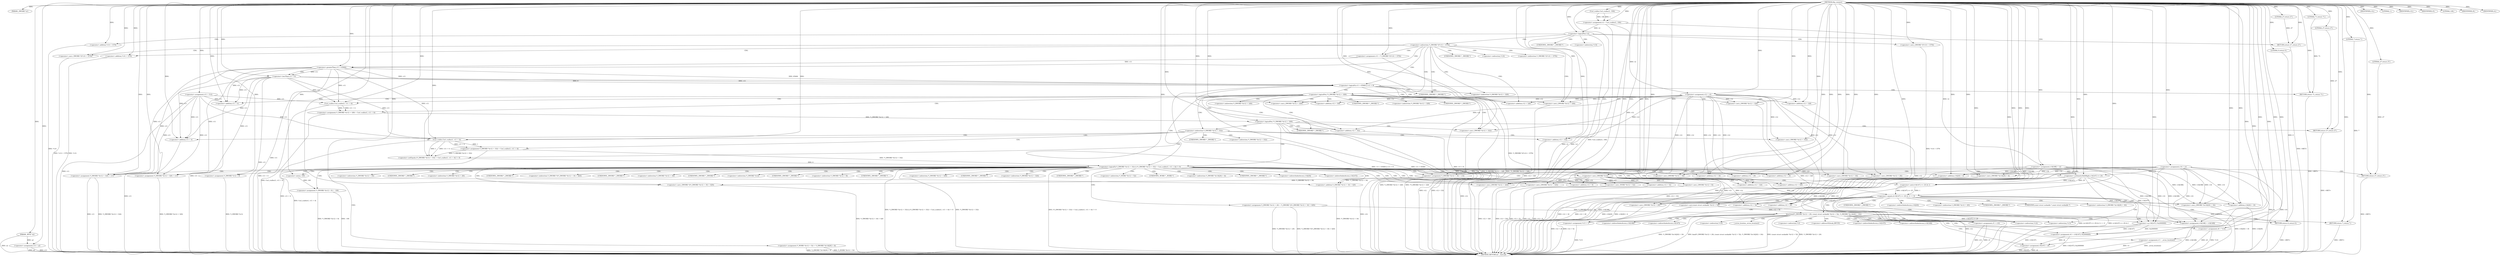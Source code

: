 digraph tftp_connect {  
"1000112" [label = "(METHOD,tftp_connect)" ]
"1000398" [label = "(METHOD_RETURN,int __fastcall)" ]
"1000113" [label = "(PARAM,_DWORD *a1)" ]
"1000114" [label = "(PARAM,_BYTE *a2)" ]
"1000127" [label = "(<operator>.assignment,v14 = a1)" ]
"1000130" [label = "(<operator>.assignment,v13 = a2)" ]
"1000133" [label = "(<operator>.assignment,v11 = 512)" ]
"1000136" [label = "(<operator>.assignment,v2 = Curl_ccalloc(1, 336))" ]
"1000138" [label = "(Curl_ccalloc,Curl_ccalloc(1, 336))" ]
"1000141" [label = "(<operator>.assignment,v14[188] = v2)" ]
"1000146" [label = "(<operator>.assignment,v12 = v2)" ]
"1000150" [label = "(<operator>.logicalNot,!v2)" ]
"1000152" [label = "(RETURN,return 27;,return 27;)" ]
"1000153" [label = "(LITERAL,27,return 27;)" ]
"1000156" [label = "(<operator>.cast,(_DWORD *)(*v14 + 1576))" ]
"1000158" [label = "(<operator>.addition,*v14 + 1576)" ]
"1000163" [label = "(<operator>.assignment,v11 = *(_DWORD *)(*v14 + 1576))" ]
"1000166" [label = "(<operator>.cast,(_DWORD *)(*v14 + 1576))" ]
"1000168" [label = "(<operator>.addition,*v14 + 1576)" ]
"1000173" [label = "(<operator>.logicalOr,v11 > 65464 || v11 < 8)" ]
"1000174" [label = "(<operator>.greaterThan,v11 > 65464)" ]
"1000177" [label = "(<operator>.lessThan,v11 < 8)" ]
"1000180" [label = "(RETURN,return 71;,return 71;)" ]
"1000181" [label = "(LITERAL,71,return 71;)" ]
"1000183" [label = "(<operator>.logicalNot,!*(_DWORD *)(v12 + 328))" ]
"1000185" [label = "(<operator>.cast,(_DWORD *)(v12 + 328))" ]
"1000187" [label = "(<operator>.addition,v12 + 328)" ]
"1000191" [label = "(<operator>.assignment,*(_DWORD *)(v12 + 328) = Curl_ccalloc(1, v11 + 4))" ]
"1000193" [label = "(<operator>.cast,(_DWORD *)(v12 + 328))" ]
"1000195" [label = "(<operator>.addition,v12 + 328)" ]
"1000198" [label = "(Curl_ccalloc,Curl_ccalloc(1, v11 + 4))" ]
"1000200" [label = "(<operator>.addition,v11 + 4)" ]
"1000204" [label = "(<operator>.logicalNot,!*(_DWORD *)(v12 + 328))" ]
"1000206" [label = "(<operator>.cast,(_DWORD *)(v12 + 328))" ]
"1000208" [label = "(<operator>.addition,v12 + 328)" ]
"1000211" [label = "(RETURN,return 27;,return 27;)" ]
"1000212" [label = "(LITERAL,27,return 27;)" ]
"1000214" [label = "(<operator>.logicalOr,*(_DWORD *)(v12 + 332) || (*(_DWORD *)(v12 + 332) = Curl_ccalloc(1, v11 + 4)) != 0)" ]
"1000216" [label = "(<operator>.cast,(_DWORD *)(v12 + 332))" ]
"1000218" [label = "(<operator>.addition,v12 + 332)" ]
"1000221" [label = "(<operator>.notEquals,(*(_DWORD *)(v12 + 332) = Curl_ccalloc(1, v11 + 4)) != 0)" ]
"1000222" [label = "(<operator>.assignment,*(_DWORD *)(v12 + 332) = Curl_ccalloc(1, v11 + 4))" ]
"1000224" [label = "(<operator>.cast,(_DWORD *)(v12 + 332))" ]
"1000226" [label = "(<operator>.addition,v12 + 332)" ]
"1000229" [label = "(Curl_ccalloc,Curl_ccalloc(1, v11 + 4))" ]
"1000231" [label = "(<operator>.addition,v11 + 4)" ]
"1000237" [label = "(IDENTIFIER,v14,)" ]
"1000238" [label = "(LITERAL,1,)" ]
"1000239" [label = "(<operator>.assignment,*(_DWORD *)(v12 + 16) = v14)" ]
"1000241" [label = "(<operator>.cast,(_DWORD *)(v12 + 16))" ]
"1000243" [label = "(<operator>.addition,v12 + 16)" ]
"1000247" [label = "(<operator>.assignment,*(_DWORD *)(v12 + 20) = *(_DWORD *)(*(_DWORD *)(v12 + 16) + 420))" ]
"1000249" [label = "(<operator>.cast,(_DWORD *)(v12 + 20))" ]
"1000251" [label = "(<operator>.addition,v12 + 20)" ]
"1000255" [label = "(<operator>.cast,(_DWORD *)(*(_DWORD *)(v12 + 16) + 420))" ]
"1000257" [label = "(<operator>.addition,*(_DWORD *)(v12 + 16) + 420)" ]
"1000259" [label = "(<operator>.cast,(_DWORD *)(v12 + 16))" ]
"1000261" [label = "(<operator>.addition,v12 + 16)" ]
"1000265" [label = "(<operator>.assignment,*(_DWORD *)v12 = 0)" ]
"1000267" [label = "(<operator>.cast,(_DWORD *)v12)" ]
"1000271" [label = "(<operator>.assignment,*(_DWORD *)(v12 + 8) = -100)" ]
"1000273" [label = "(<operator>.cast,(_DWORD *)(v12 + 8))" ]
"1000275" [label = "(<operator>.addition,v12 + 8)" ]
"1000278" [label = "(<operator>.minus,-100)" ]
"1000280" [label = "(<operator>.assignment,*(_DWORD *)(v12 + 320) = v11)" ]
"1000282" [label = "(<operator>.cast,(_DWORD *)(v12 + 320))" ]
"1000284" [label = "(<operator>.addition,v12 + 320)" ]
"1000288" [label = "(<operator>.assignment,*(_DWORD *)(v12 + 324) = v11)" ]
"1000290" [label = "(<operator>.cast,(_DWORD *)(v12 + 324))" ]
"1000292" [label = "(<operator>.addition,v12 + 324)" ]
"1000296" [label = "(<operator>.assignment,*(_WORD *)(v12 + 52) = *(_DWORD *)(v14[20] + 4))" ]
"1000298" [label = "(<operator>.cast,(_WORD *)(v12 + 52))" ]
"1000300" [label = "(<operator>.addition,v12 + 52)" ]
"1000304" [label = "(<operator>.cast,(_DWORD *)(v14[20] + 4))" ]
"1000306" [label = "(<operator>.addition,v14[20] + 4)" ]
"1000311" [label = "(IDENTIFIER,v12,)" ]
"1000313" [label = "(<operator>.equals,((v14[147] >> 25) & 1) == 0)" ]
"1000314" [label = "(<operator>.and,(v14[147] >> 25) & 1)" ]
"1000315" [label = "(<operator>.arithmeticShiftRight,v14[147] >> 25)" ]
"1000324" [label = "(bind,bind(*(_DWORD *)(v12 + 20), (const struct sockaddr *)(v12 + 52), *(_DWORD *)(v14[20] + 16)))" ]
"1000326" [label = "(<operator>.cast,(_DWORD *)(v12 + 20))" ]
"1000328" [label = "(<operator>.addition,v12 + 20)" ]
"1000331" [label = "(<operator>.cast,(const struct sockaddr *)(v12 + 52))" ]
"1000333" [label = "(<operator>.addition,v12 + 52)" ]
"1000337" [label = "(<operator>.cast,(_DWORD *)(v14[20] + 16))" ]
"1000339" [label = "(<operator>.addition,v14[20] + 16)" ]
"1000345" [label = "(<operator>.assignment,v8 = *v14)" ]
"1000349" [label = "(<operator>.assignment,v3 = _errno_location())" ]
"1000356" [label = "(IDENTIFIER,v9,)" ]
"1000357" [label = "(LITERAL,128,)" ]
"1000359" [label = "(IDENTIFIER,v8,)" ]
"1000363" [label = "(IDENTIFIER,v4,)" ]
"1000364" [label = "(RETURN,return 7;,return 7;)" ]
"1000365" [label = "(LITERAL,7,return 7;)" ]
"1000366" [label = "(<operator>.assignment,v5 = v14)" ]
"1000369" [label = "(<operator>.assignment,v6 = v14[147] | 0x2000000)" ]
"1000371" [label = "(<operator>.or,v14[147] | 0x2000000)" ]
"1000376" [label = "(<operator>.assignment,v14[148] = v14[148])" ]
"1000383" [label = "(<operator>.assignment,v5[147] = v6)" ]
"1000390" [label = "(<operator>.assignment,*v13 = 1)" ]
"1000394" [label = "(RETURN,return 0;,return 0;)" ]
"1000395" [label = "(LITERAL,0,return 0;)" ]
"1000396" [label = "(RETURN,return 27;,return 27;)" ]
"1000397" [label = "(LITERAL,27,return 27;)" ]
"1000155" [label = "(<operator>.indirection,*(_DWORD *)(*v14 + 1576))" ]
"1000157" [label = "(UNKNOWN,_DWORD *,_DWORD *)" ]
"1000159" [label = "(<operator>.indirection,*v14)" ]
"1000165" [label = "(<operator>.indirection,*(_DWORD *)(*v14 + 1576))" ]
"1000167" [label = "(UNKNOWN,_DWORD *,_DWORD *)" ]
"1000169" [label = "(<operator>.indirection,*v14)" ]
"1000184" [label = "(<operator>.indirection,*(_DWORD *)(v12 + 328))" ]
"1000186" [label = "(UNKNOWN,_DWORD *,_DWORD *)" ]
"1000192" [label = "(<operator>.indirection,*(_DWORD *)(v12 + 328))" ]
"1000194" [label = "(UNKNOWN,_DWORD *,_DWORD *)" ]
"1000205" [label = "(<operator>.indirection,*(_DWORD *)(v12 + 328))" ]
"1000207" [label = "(UNKNOWN,_DWORD *,_DWORD *)" ]
"1000215" [label = "(<operator>.indirection,*(_DWORD *)(v12 + 332))" ]
"1000217" [label = "(UNKNOWN,_DWORD *,_DWORD *)" ]
"1000223" [label = "(<operator>.indirection,*(_DWORD *)(v12 + 332))" ]
"1000225" [label = "(UNKNOWN,_DWORD *,_DWORD *)" ]
"1000240" [label = "(<operator>.indirection,*(_DWORD *)(v12 + 16))" ]
"1000242" [label = "(UNKNOWN,_DWORD *,_DWORD *)" ]
"1000248" [label = "(<operator>.indirection,*(_DWORD *)(v12 + 20))" ]
"1000250" [label = "(UNKNOWN,_DWORD *,_DWORD *)" ]
"1000254" [label = "(<operator>.indirection,*(_DWORD *)(*(_DWORD *)(v12 + 16) + 420))" ]
"1000256" [label = "(UNKNOWN,_DWORD *,_DWORD *)" ]
"1000258" [label = "(<operator>.indirection,*(_DWORD *)(v12 + 16))" ]
"1000260" [label = "(UNKNOWN,_DWORD *,_DWORD *)" ]
"1000266" [label = "(<operator>.indirection,*(_DWORD *)v12)" ]
"1000268" [label = "(UNKNOWN,_DWORD *,_DWORD *)" ]
"1000272" [label = "(<operator>.indirection,*(_DWORD *)(v12 + 8))" ]
"1000274" [label = "(UNKNOWN,_DWORD *,_DWORD *)" ]
"1000281" [label = "(<operator>.indirection,*(_DWORD *)(v12 + 320))" ]
"1000283" [label = "(UNKNOWN,_DWORD *,_DWORD *)" ]
"1000289" [label = "(<operator>.indirection,*(_DWORD *)(v12 + 324))" ]
"1000291" [label = "(UNKNOWN,_DWORD *,_DWORD *)" ]
"1000297" [label = "(<operator>.indirection,*(_WORD *)(v12 + 52))" ]
"1000299" [label = "(UNKNOWN,_WORD *,_WORD *)" ]
"1000303" [label = "(<operator>.indirection,*(_DWORD *)(v14[20] + 4))" ]
"1000305" [label = "(UNKNOWN,_DWORD *,_DWORD *)" ]
"1000307" [label = "(<operator>.indirectIndexAccess,v14[20])" ]
"1000316" [label = "(<operator>.indirectIndexAccess,v14[147])" ]
"1000325" [label = "(<operator>.indirection,*(_DWORD *)(v12 + 20))" ]
"1000327" [label = "(UNKNOWN,_DWORD *,_DWORD *)" ]
"1000332" [label = "(UNKNOWN,const struct sockaddr *,const struct sockaddr *)" ]
"1000336" [label = "(<operator>.indirection,*(_DWORD *)(v14[20] + 16))" ]
"1000338" [label = "(UNKNOWN,_DWORD *,_DWORD *)" ]
"1000340" [label = "(<operator>.indirectIndexAccess,v14[20])" ]
"1000347" [label = "(<operator>.indirection,*v14)" ]
"1000351" [label = "(_errno_location,_errno_location())" ]
"1000353" [label = "(<operator>.indirection,*v3)" ]
"1000361" [label = "(<operator>.addressOf,&unk_BFC55)" ]
"1000372" [label = "(<operator>.indirectIndexAccess,v14[147])" ]
"1000377" [label = "(<operator>.indirectIndexAccess,v14[148])" ]
"1000380" [label = "(<operator>.indirectIndexAccess,v14[148])" ]
"1000384" [label = "(<operator>.indirectIndexAccess,v5[147])" ]
"1000388" [label = "(<operator>.indirection,*v14)" ]
"1000391" [label = "(<operator>.indirection,*v13)" ]
  "1000152" -> "1000398"  [ label = "DDG: <RET>"] 
  "1000180" -> "1000398"  [ label = "DDG: <RET>"] 
  "1000211" -> "1000398"  [ label = "DDG: <RET>"] 
  "1000396" -> "1000398"  [ label = "DDG: <RET>"] 
  "1000364" -> "1000398"  [ label = "DDG: <RET>"] 
  "1000394" -> "1000398"  [ label = "DDG: <RET>"] 
  "1000288" -> "1000398"  [ label = "DDG: *(_DWORD *)(v12 + 324)"] 
  "1000173" -> "1000398"  [ label = "DDG: v11 > 65464"] 
  "1000216" -> "1000398"  [ label = "DDG: v12 + 332"] 
  "1000204" -> "1000398"  [ label = "DDG: *(_DWORD *)(v12 + 328)"] 
  "1000198" -> "1000398"  [ label = "DDG: v11 + 4"] 
  "1000288" -> "1000398"  [ label = "DDG: v11"] 
  "1000315" -> "1000398"  [ label = "DDG: v14[147]"] 
  "1000127" -> "1000398"  [ label = "DDG: v14"] 
  "1000306" -> "1000398"  [ label = "DDG: v14[20]"] 
  "1000324" -> "1000398"  [ label = "DDG: *(_DWORD *)(v12 + 20)"] 
  "1000141" -> "1000398"  [ label = "DDG: v14[188]"] 
  "1000183" -> "1000398"  [ label = "DDG: *(_DWORD *)(v12 + 328)"] 
  "1000349" -> "1000398"  [ label = "DDG: _errno_location()"] 
  "1000257" -> "1000398"  [ label = "DDG: *(_DWORD *)(v12 + 16)"] 
  "1000239" -> "1000398"  [ label = "DDG: v14"] 
  "1000313" -> "1000398"  [ label = "DDG: ((v14[147] >> 25) & 1) == 0"] 
  "1000177" -> "1000398"  [ label = "DDG: v11"] 
  "1000333" -> "1000398"  [ label = "DDG: v12"] 
  "1000222" -> "1000398"  [ label = "DDG: Curl_ccalloc(1, v11 + 4)"] 
  "1000214" -> "1000398"  [ label = "DDG: (*(_DWORD *)(v12 + 332) = Curl_ccalloc(1, v11 + 4)) != 0"] 
  "1000376" -> "1000398"  [ label = "DDG: v14[148]"] 
  "1000133" -> "1000398"  [ label = "DDG: v11"] 
  "1000271" -> "1000398"  [ label = "DDG: *(_DWORD *)(v12 + 8)"] 
  "1000383" -> "1000398"  [ label = "DDG: v5[147]"] 
  "1000300" -> "1000398"  [ label = "DDG: v12"] 
  "1000390" -> "1000398"  [ label = "DDG: *v13"] 
  "1000214" -> "1000398"  [ label = "DDG: *(_DWORD *)(v12 + 332) || (*(_DWORD *)(v12 + 332) = Curl_ccalloc(1, v11 + 4)) != 0"] 
  "1000265" -> "1000398"  [ label = "DDG: *(_DWORD *)v12"] 
  "1000226" -> "1000398"  [ label = "DDG: v12"] 
  "1000224" -> "1000398"  [ label = "DDG: v12 + 332"] 
  "1000366" -> "1000398"  [ label = "DDG: v14"] 
  "1000183" -> "1000398"  [ label = "DDG: !*(_DWORD *)(v12 + 328)"] 
  "1000383" -> "1000398"  [ label = "DDG: v6"] 
  "1000290" -> "1000398"  [ label = "DDG: v12 + 324"] 
  "1000150" -> "1000398"  [ label = "DDG: !v2"] 
  "1000146" -> "1000398"  [ label = "DDG: v12"] 
  "1000204" -> "1000398"  [ label = "DDG: !*(_DWORD *)(v12 + 328)"] 
  "1000156" -> "1000398"  [ label = "DDG: *v14 + 1576"] 
  "1000214" -> "1000398"  [ label = "DDG: *(_DWORD *)(v12 + 332)"] 
  "1000349" -> "1000398"  [ label = "DDG: v3"] 
  "1000345" -> "1000398"  [ label = "DDG: v8"] 
  "1000366" -> "1000398"  [ label = "DDG: v5"] 
  "1000136" -> "1000398"  [ label = "DDG: Curl_ccalloc(1, 336)"] 
  "1000231" -> "1000398"  [ label = "DDG: v11"] 
  "1000158" -> "1000398"  [ label = "DDG: *v14"] 
  "1000130" -> "1000398"  [ label = "DDG: v13"] 
  "1000313" -> "1000398"  [ label = "DDG: (v14[147] >> 25) & 1"] 
  "1000273" -> "1000398"  [ label = "DDG: v12 + 8"] 
  "1000259" -> "1000398"  [ label = "DDG: v12 + 16"] 
  "1000247" -> "1000398"  [ label = "DDG: *(_DWORD *)(v12 + 20)"] 
  "1000296" -> "1000398"  [ label = "DDG: *(_DWORD *)(v14[20] + 4)"] 
  "1000229" -> "1000398"  [ label = "DDG: v11 + 4"] 
  "1000191" -> "1000398"  [ label = "DDG: Curl_ccalloc(1, v11 + 4)"] 
  "1000371" -> "1000398"  [ label = "DDG: v14[147]"] 
  "1000255" -> "1000398"  [ label = "DDG: *(_DWORD *)(v12 + 16) + 420"] 
  "1000208" -> "1000398"  [ label = "DDG: v12"] 
  "1000314" -> "1000398"  [ label = "DDG: v14[147] >> 25"] 
  "1000206" -> "1000398"  [ label = "DDG: v12 + 328"] 
  "1000280" -> "1000398"  [ label = "DDG: *(_DWORD *)(v12 + 320)"] 
  "1000304" -> "1000398"  [ label = "DDG: v14[20] + 4"] 
  "1000326" -> "1000398"  [ label = "DDG: v12 + 20"] 
  "1000324" -> "1000398"  [ label = "DDG: *(_DWORD *)(v14[20] + 16)"] 
  "1000298" -> "1000398"  [ label = "DDG: v12 + 52"] 
  "1000200" -> "1000398"  [ label = "DDG: v11"] 
  "1000185" -> "1000398"  [ label = "DDG: v12 + 328"] 
  "1000114" -> "1000398"  [ label = "DDG: a2"] 
  "1000173" -> "1000398"  [ label = "DDG: v11 < 8"] 
  "1000168" -> "1000398"  [ label = "DDG: *v14"] 
  "1000337" -> "1000398"  [ label = "DDG: v14[20] + 16"] 
  "1000345" -> "1000398"  [ label = "DDG: *v14"] 
  "1000271" -> "1000398"  [ label = "DDG: -100"] 
  "1000173" -> "1000398"  [ label = "DDG: v11 > 65464 || v11 < 8"] 
  "1000127" -> "1000398"  [ label = "DDG: a1"] 
  "1000282" -> "1000398"  [ label = "DDG: v12 + 320"] 
  "1000339" -> "1000398"  [ label = "DDG: v14[20]"] 
  "1000247" -> "1000398"  [ label = "DDG: *(_DWORD *)(*(_DWORD *)(v12 + 16) + 420)"] 
  "1000174" -> "1000398"  [ label = "DDG: v11"] 
  "1000296" -> "1000398"  [ label = "DDG: *(_WORD *)(v12 + 52)"] 
  "1000369" -> "1000398"  [ label = "DDG: v14[147] | 0x2000000"] 
  "1000324" -> "1000398"  [ label = "DDG: bind(*(_DWORD *)(v12 + 20), (const struct sockaddr *)(v12 + 52), *(_DWORD *)(v14[20] + 16))"] 
  "1000166" -> "1000398"  [ label = "DDG: *v14 + 1576"] 
  "1000163" -> "1000398"  [ label = "DDG: *(_DWORD *)(*v14 + 1576)"] 
  "1000218" -> "1000398"  [ label = "DDG: v12"] 
  "1000150" -> "1000398"  [ label = "DDG: v2"] 
  "1000130" -> "1000398"  [ label = "DDG: a2"] 
  "1000249" -> "1000398"  [ label = "DDG: v12 + 20"] 
  "1000331" -> "1000398"  [ label = "DDG: v12 + 52"] 
  "1000324" -> "1000398"  [ label = "DDG: (const struct sockaddr *)(v12 + 52)"] 
  "1000112" -> "1000113"  [ label = "DDG: "] 
  "1000112" -> "1000114"  [ label = "DDG: "] 
  "1000112" -> "1000127"  [ label = "DDG: "] 
  "1000114" -> "1000130"  [ label = "DDG: a2"] 
  "1000112" -> "1000130"  [ label = "DDG: "] 
  "1000112" -> "1000133"  [ label = "DDG: "] 
  "1000138" -> "1000136"  [ label = "DDG: 1"] 
  "1000138" -> "1000136"  [ label = "DDG: 336"] 
  "1000112" -> "1000136"  [ label = "DDG: "] 
  "1000112" -> "1000138"  [ label = "DDG: "] 
  "1000136" -> "1000141"  [ label = "DDG: v2"] 
  "1000112" -> "1000141"  [ label = "DDG: "] 
  "1000112" -> "1000146"  [ label = "DDG: "] 
  "1000136" -> "1000146"  [ label = "DDG: v2"] 
  "1000112" -> "1000150"  [ label = "DDG: "] 
  "1000136" -> "1000150"  [ label = "DDG: v2"] 
  "1000153" -> "1000152"  [ label = "DDG: 27"] 
  "1000112" -> "1000152"  [ label = "DDG: "] 
  "1000112" -> "1000153"  [ label = "DDG: "] 
  "1000112" -> "1000156"  [ label = "DDG: "] 
  "1000112" -> "1000158"  [ label = "DDG: "] 
  "1000112" -> "1000163"  [ label = "DDG: "] 
  "1000112" -> "1000166"  [ label = "DDG: "] 
  "1000112" -> "1000168"  [ label = "DDG: "] 
  "1000174" -> "1000173"  [ label = "DDG: v11"] 
  "1000174" -> "1000173"  [ label = "DDG: 65464"] 
  "1000163" -> "1000174"  [ label = "DDG: v11"] 
  "1000112" -> "1000174"  [ label = "DDG: "] 
  "1000177" -> "1000173"  [ label = "DDG: v11"] 
  "1000177" -> "1000173"  [ label = "DDG: 8"] 
  "1000174" -> "1000177"  [ label = "DDG: v11"] 
  "1000112" -> "1000177"  [ label = "DDG: "] 
  "1000181" -> "1000180"  [ label = "DDG: 71"] 
  "1000112" -> "1000180"  [ label = "DDG: "] 
  "1000112" -> "1000181"  [ label = "DDG: "] 
  "1000146" -> "1000185"  [ label = "DDG: v12"] 
  "1000112" -> "1000185"  [ label = "DDG: "] 
  "1000146" -> "1000187"  [ label = "DDG: v12"] 
  "1000112" -> "1000187"  [ label = "DDG: "] 
  "1000198" -> "1000191"  [ label = "DDG: 1"] 
  "1000198" -> "1000191"  [ label = "DDG: v11 + 4"] 
  "1000112" -> "1000193"  [ label = "DDG: "] 
  "1000146" -> "1000193"  [ label = "DDG: v12"] 
  "1000112" -> "1000195"  [ label = "DDG: "] 
  "1000146" -> "1000195"  [ label = "DDG: v12"] 
  "1000112" -> "1000198"  [ label = "DDG: "] 
  "1000177" -> "1000198"  [ label = "DDG: v11"] 
  "1000133" -> "1000198"  [ label = "DDG: v11"] 
  "1000174" -> "1000198"  [ label = "DDG: v11"] 
  "1000177" -> "1000200"  [ label = "DDG: v11"] 
  "1000133" -> "1000200"  [ label = "DDG: v11"] 
  "1000174" -> "1000200"  [ label = "DDG: v11"] 
  "1000112" -> "1000200"  [ label = "DDG: "] 
  "1000191" -> "1000204"  [ label = "DDG: *(_DWORD *)(v12 + 328)"] 
  "1000112" -> "1000206"  [ label = "DDG: "] 
  "1000146" -> "1000206"  [ label = "DDG: v12"] 
  "1000112" -> "1000208"  [ label = "DDG: "] 
  "1000146" -> "1000208"  [ label = "DDG: v12"] 
  "1000212" -> "1000211"  [ label = "DDG: 27"] 
  "1000112" -> "1000211"  [ label = "DDG: "] 
  "1000112" -> "1000212"  [ label = "DDG: "] 
  "1000222" -> "1000214"  [ label = "DDG: *(_DWORD *)(v12 + 332)"] 
  "1000112" -> "1000216"  [ label = "DDG: "] 
  "1000146" -> "1000216"  [ label = "DDG: v12"] 
  "1000112" -> "1000218"  [ label = "DDG: "] 
  "1000146" -> "1000218"  [ label = "DDG: v12"] 
  "1000221" -> "1000214"  [ label = "DDG: 0"] 
  "1000222" -> "1000221"  [ label = "DDG: *(_DWORD *)(v12 + 332)"] 
  "1000229" -> "1000221"  [ label = "DDG: 1"] 
  "1000229" -> "1000221"  [ label = "DDG: v11 + 4"] 
  "1000112" -> "1000224"  [ label = "DDG: "] 
  "1000146" -> "1000224"  [ label = "DDG: v12"] 
  "1000112" -> "1000226"  [ label = "DDG: "] 
  "1000146" -> "1000226"  [ label = "DDG: v12"] 
  "1000229" -> "1000222"  [ label = "DDG: 1"] 
  "1000229" -> "1000222"  [ label = "DDG: v11 + 4"] 
  "1000112" -> "1000229"  [ label = "DDG: "] 
  "1000177" -> "1000229"  [ label = "DDG: v11"] 
  "1000133" -> "1000229"  [ label = "DDG: v11"] 
  "1000174" -> "1000229"  [ label = "DDG: v11"] 
  "1000177" -> "1000231"  [ label = "DDG: v11"] 
  "1000133" -> "1000231"  [ label = "DDG: v11"] 
  "1000174" -> "1000231"  [ label = "DDG: v11"] 
  "1000112" -> "1000231"  [ label = "DDG: "] 
  "1000112" -> "1000221"  [ label = "DDG: "] 
  "1000112" -> "1000237"  [ label = "DDG: "] 
  "1000112" -> "1000238"  [ label = "DDG: "] 
  "1000127" -> "1000239"  [ label = "DDG: v14"] 
  "1000141" -> "1000239"  [ label = "DDG: v14[188]"] 
  "1000112" -> "1000239"  [ label = "DDG: "] 
  "1000112" -> "1000241"  [ label = "DDG: "] 
  "1000146" -> "1000241"  [ label = "DDG: v12"] 
  "1000112" -> "1000243"  [ label = "DDG: "] 
  "1000146" -> "1000243"  [ label = "DDG: v12"] 
  "1000112" -> "1000249"  [ label = "DDG: "] 
  "1000146" -> "1000249"  [ label = "DDG: v12"] 
  "1000112" -> "1000251"  [ label = "DDG: "] 
  "1000146" -> "1000251"  [ label = "DDG: v12"] 
  "1000239" -> "1000255"  [ label = "DDG: *(_DWORD *)(v12 + 16)"] 
  "1000112" -> "1000255"  [ label = "DDG: "] 
  "1000239" -> "1000257"  [ label = "DDG: *(_DWORD *)(v12 + 16)"] 
  "1000112" -> "1000259"  [ label = "DDG: "] 
  "1000146" -> "1000259"  [ label = "DDG: v12"] 
  "1000112" -> "1000261"  [ label = "DDG: "] 
  "1000146" -> "1000261"  [ label = "DDG: v12"] 
  "1000112" -> "1000257"  [ label = "DDG: "] 
  "1000112" -> "1000265"  [ label = "DDG: "] 
  "1000112" -> "1000267"  [ label = "DDG: "] 
  "1000146" -> "1000267"  [ label = "DDG: v12"] 
  "1000278" -> "1000271"  [ label = "DDG: 100"] 
  "1000267" -> "1000273"  [ label = "DDG: v12"] 
  "1000112" -> "1000273"  [ label = "DDG: "] 
  "1000267" -> "1000275"  [ label = "DDG: v12"] 
  "1000112" -> "1000275"  [ label = "DDG: "] 
  "1000112" -> "1000278"  [ label = "DDG: "] 
  "1000177" -> "1000280"  [ label = "DDG: v11"] 
  "1000133" -> "1000280"  [ label = "DDG: v11"] 
  "1000174" -> "1000280"  [ label = "DDG: v11"] 
  "1000112" -> "1000280"  [ label = "DDG: "] 
  "1000112" -> "1000282"  [ label = "DDG: "] 
  "1000267" -> "1000282"  [ label = "DDG: v12"] 
  "1000112" -> "1000284"  [ label = "DDG: "] 
  "1000267" -> "1000284"  [ label = "DDG: v12"] 
  "1000112" -> "1000288"  [ label = "DDG: "] 
  "1000177" -> "1000288"  [ label = "DDG: v11"] 
  "1000133" -> "1000288"  [ label = "DDG: v11"] 
  "1000174" -> "1000288"  [ label = "DDG: v11"] 
  "1000112" -> "1000290"  [ label = "DDG: "] 
  "1000267" -> "1000290"  [ label = "DDG: v12"] 
  "1000112" -> "1000292"  [ label = "DDG: "] 
  "1000267" -> "1000292"  [ label = "DDG: v12"] 
  "1000112" -> "1000298"  [ label = "DDG: "] 
  "1000267" -> "1000298"  [ label = "DDG: v12"] 
  "1000112" -> "1000300"  [ label = "DDG: "] 
  "1000267" -> "1000300"  [ label = "DDG: v12"] 
  "1000127" -> "1000304"  [ label = "DDG: v14"] 
  "1000141" -> "1000304"  [ label = "DDG: v14[188]"] 
  "1000112" -> "1000304"  [ label = "DDG: "] 
  "1000127" -> "1000306"  [ label = "DDG: v14"] 
  "1000141" -> "1000306"  [ label = "DDG: v14[188]"] 
  "1000112" -> "1000306"  [ label = "DDG: "] 
  "1000112" -> "1000311"  [ label = "DDG: "] 
  "1000314" -> "1000313"  [ label = "DDG: v14[147] >> 25"] 
  "1000314" -> "1000313"  [ label = "DDG: 1"] 
  "1000315" -> "1000314"  [ label = "DDG: v14[147]"] 
  "1000315" -> "1000314"  [ label = "DDG: 25"] 
  "1000127" -> "1000315"  [ label = "DDG: v14"] 
  "1000141" -> "1000315"  [ label = "DDG: v14[188]"] 
  "1000112" -> "1000315"  [ label = "DDG: "] 
  "1000112" -> "1000314"  [ label = "DDG: "] 
  "1000112" -> "1000313"  [ label = "DDG: "] 
  "1000247" -> "1000324"  [ label = "DDG: *(_DWORD *)(v12 + 20)"] 
  "1000112" -> "1000326"  [ label = "DDG: "] 
  "1000267" -> "1000326"  [ label = "DDG: v12"] 
  "1000112" -> "1000328"  [ label = "DDG: "] 
  "1000267" -> "1000328"  [ label = "DDG: v12"] 
  "1000331" -> "1000324"  [ label = "DDG: v12 + 52"] 
  "1000112" -> "1000331"  [ label = "DDG: "] 
  "1000267" -> "1000331"  [ label = "DDG: v12"] 
  "1000112" -> "1000333"  [ label = "DDG: "] 
  "1000267" -> "1000333"  [ label = "DDG: v12"] 
  "1000127" -> "1000337"  [ label = "DDG: v14"] 
  "1000141" -> "1000337"  [ label = "DDG: v14[188]"] 
  "1000112" -> "1000337"  [ label = "DDG: "] 
  "1000127" -> "1000339"  [ label = "DDG: v14"] 
  "1000141" -> "1000339"  [ label = "DDG: v14[188]"] 
  "1000112" -> "1000339"  [ label = "DDG: "] 
  "1000112" -> "1000345"  [ label = "DDG: "] 
  "1000112" -> "1000349"  [ label = "DDG: "] 
  "1000112" -> "1000356"  [ label = "DDG: "] 
  "1000112" -> "1000357"  [ label = "DDG: "] 
  "1000112" -> "1000359"  [ label = "DDG: "] 
  "1000112" -> "1000363"  [ label = "DDG: "] 
  "1000365" -> "1000364"  [ label = "DDG: 7"] 
  "1000112" -> "1000364"  [ label = "DDG: "] 
  "1000112" -> "1000365"  [ label = "DDG: "] 
  "1000315" -> "1000366"  [ label = "DDG: v14[147]"] 
  "1000141" -> "1000366"  [ label = "DDG: v14[188]"] 
  "1000112" -> "1000366"  [ label = "DDG: "] 
  "1000127" -> "1000366"  [ label = "DDG: v14"] 
  "1000371" -> "1000369"  [ label = "DDG: v14[147]"] 
  "1000371" -> "1000369"  [ label = "DDG: 0x2000000"] 
  "1000112" -> "1000369"  [ label = "DDG: "] 
  "1000315" -> "1000371"  [ label = "DDG: v14[147]"] 
  "1000141" -> "1000371"  [ label = "DDG: v14[188]"] 
  "1000112" -> "1000371"  [ label = "DDG: "] 
  "1000127" -> "1000371"  [ label = "DDG: v14"] 
  "1000315" -> "1000376"  [ label = "DDG: v14[147]"] 
  "1000141" -> "1000376"  [ label = "DDG: v14[188]"] 
  "1000112" -> "1000376"  [ label = "DDG: "] 
  "1000127" -> "1000376"  [ label = "DDG: v14"] 
  "1000369" -> "1000383"  [ label = "DDG: v6"] 
  "1000112" -> "1000383"  [ label = "DDG: "] 
  "1000112" -> "1000390"  [ label = "DDG: "] 
  "1000395" -> "1000394"  [ label = "DDG: 0"] 
  "1000112" -> "1000394"  [ label = "DDG: "] 
  "1000112" -> "1000395"  [ label = "DDG: "] 
  "1000397" -> "1000396"  [ label = "DDG: 27"] 
  "1000112" -> "1000396"  [ label = "DDG: "] 
  "1000112" -> "1000397"  [ label = "DDG: "] 
  "1000150" -> "1000159"  [ label = "CDG: "] 
  "1000150" -> "1000158"  [ label = "CDG: "] 
  "1000150" -> "1000157"  [ label = "CDG: "] 
  "1000150" -> "1000156"  [ label = "CDG: "] 
  "1000150" -> "1000155"  [ label = "CDG: "] 
  "1000150" -> "1000152"  [ label = "CDG: "] 
  "1000155" -> "1000174"  [ label = "CDG: "] 
  "1000155" -> "1000173"  [ label = "CDG: "] 
  "1000155" -> "1000169"  [ label = "CDG: "] 
  "1000155" -> "1000168"  [ label = "CDG: "] 
  "1000155" -> "1000167"  [ label = "CDG: "] 
  "1000155" -> "1000166"  [ label = "CDG: "] 
  "1000155" -> "1000165"  [ label = "CDG: "] 
  "1000155" -> "1000163"  [ label = "CDG: "] 
  "1000155" -> "1000187"  [ label = "CDG: "] 
  "1000155" -> "1000186"  [ label = "CDG: "] 
  "1000155" -> "1000185"  [ label = "CDG: "] 
  "1000155" -> "1000184"  [ label = "CDG: "] 
  "1000155" -> "1000183"  [ label = "CDG: "] 
  "1000173" -> "1000187"  [ label = "CDG: "] 
  "1000173" -> "1000186"  [ label = "CDG: "] 
  "1000173" -> "1000185"  [ label = "CDG: "] 
  "1000173" -> "1000184"  [ label = "CDG: "] 
  "1000173" -> "1000183"  [ label = "CDG: "] 
  "1000173" -> "1000180"  [ label = "CDG: "] 
  "1000174" -> "1000177"  [ label = "CDG: "] 
  "1000183" -> "1000192"  [ label = "CDG: "] 
  "1000183" -> "1000191"  [ label = "CDG: "] 
  "1000183" -> "1000208"  [ label = "CDG: "] 
  "1000183" -> "1000207"  [ label = "CDG: "] 
  "1000183" -> "1000206"  [ label = "CDG: "] 
  "1000183" -> "1000205"  [ label = "CDG: "] 
  "1000183" -> "1000204"  [ label = "CDG: "] 
  "1000183" -> "1000200"  [ label = "CDG: "] 
  "1000183" -> "1000198"  [ label = "CDG: "] 
  "1000183" -> "1000195"  [ label = "CDG: "] 
  "1000183" -> "1000194"  [ label = "CDG: "] 
  "1000183" -> "1000193"  [ label = "CDG: "] 
  "1000183" -> "1000218"  [ label = "CDG: "] 
  "1000183" -> "1000217"  [ label = "CDG: "] 
  "1000183" -> "1000216"  [ label = "CDG: "] 
  "1000183" -> "1000215"  [ label = "CDG: "] 
  "1000183" -> "1000214"  [ label = "CDG: "] 
  "1000204" -> "1000218"  [ label = "CDG: "] 
  "1000204" -> "1000217"  [ label = "CDG: "] 
  "1000204" -> "1000216"  [ label = "CDG: "] 
  "1000204" -> "1000215"  [ label = "CDG: "] 
  "1000204" -> "1000214"  [ label = "CDG: "] 
  "1000204" -> "1000211"  [ label = "CDG: "] 
  "1000214" -> "1000240"  [ label = "CDG: "] 
  "1000214" -> "1000239"  [ label = "CDG: "] 
  "1000214" -> "1000256"  [ label = "CDG: "] 
  "1000214" -> "1000255"  [ label = "CDG: "] 
  "1000214" -> "1000254"  [ label = "CDG: "] 
  "1000214" -> "1000251"  [ label = "CDG: "] 
  "1000214" -> "1000250"  [ label = "CDG: "] 
  "1000214" -> "1000249"  [ label = "CDG: "] 
  "1000214" -> "1000248"  [ label = "CDG: "] 
  "1000214" -> "1000247"  [ label = "CDG: "] 
  "1000214" -> "1000243"  [ label = "CDG: "] 
  "1000214" -> "1000242"  [ label = "CDG: "] 
  "1000214" -> "1000241"  [ label = "CDG: "] 
  "1000214" -> "1000272"  [ label = "CDG: "] 
  "1000214" -> "1000271"  [ label = "CDG: "] 
  "1000214" -> "1000268"  [ label = "CDG: "] 
  "1000214" -> "1000267"  [ label = "CDG: "] 
  "1000214" -> "1000266"  [ label = "CDG: "] 
  "1000214" -> "1000265"  [ label = "CDG: "] 
  "1000214" -> "1000261"  [ label = "CDG: "] 
  "1000214" -> "1000260"  [ label = "CDG: "] 
  "1000214" -> "1000259"  [ label = "CDG: "] 
  "1000214" -> "1000258"  [ label = "CDG: "] 
  "1000214" -> "1000257"  [ label = "CDG: "] 
  "1000214" -> "1000288"  [ label = "CDG: "] 
  "1000214" -> "1000284"  [ label = "CDG: "] 
  "1000214" -> "1000283"  [ label = "CDG: "] 
  "1000214" -> "1000282"  [ label = "CDG: "] 
  "1000214" -> "1000281"  [ label = "CDG: "] 
  "1000214" -> "1000280"  [ label = "CDG: "] 
  "1000214" -> "1000278"  [ label = "CDG: "] 
  "1000214" -> "1000275"  [ label = "CDG: "] 
  "1000214" -> "1000274"  [ label = "CDG: "] 
  "1000214" -> "1000273"  [ label = "CDG: "] 
  "1000214" -> "1000304"  [ label = "CDG: "] 
  "1000214" -> "1000303"  [ label = "CDG: "] 
  "1000214" -> "1000300"  [ label = "CDG: "] 
  "1000214" -> "1000299"  [ label = "CDG: "] 
  "1000214" -> "1000298"  [ label = "CDG: "] 
  "1000214" -> "1000297"  [ label = "CDG: "] 
  "1000214" -> "1000296"  [ label = "CDG: "] 
  "1000214" -> "1000292"  [ label = "CDG: "] 
  "1000214" -> "1000291"  [ label = "CDG: "] 
  "1000214" -> "1000290"  [ label = "CDG: "] 
  "1000214" -> "1000289"  [ label = "CDG: "] 
  "1000214" -> "1000316"  [ label = "CDG: "] 
  "1000214" -> "1000315"  [ label = "CDG: "] 
  "1000214" -> "1000314"  [ label = "CDG: "] 
  "1000214" -> "1000313"  [ label = "CDG: "] 
  "1000214" -> "1000307"  [ label = "CDG: "] 
  "1000214" -> "1000306"  [ label = "CDG: "] 
  "1000214" -> "1000305"  [ label = "CDG: "] 
  "1000214" -> "1000396"  [ label = "CDG: "] 
  "1000215" -> "1000224"  [ label = "CDG: "] 
  "1000215" -> "1000223"  [ label = "CDG: "] 
  "1000215" -> "1000222"  [ label = "CDG: "] 
  "1000215" -> "1000221"  [ label = "CDG: "] 
  "1000215" -> "1000231"  [ label = "CDG: "] 
  "1000215" -> "1000229"  [ label = "CDG: "] 
  "1000215" -> "1000226"  [ label = "CDG: "] 
  "1000215" -> "1000225"  [ label = "CDG: "] 
  "1000313" -> "1000336"  [ label = "CDG: "] 
  "1000313" -> "1000333"  [ label = "CDG: "] 
  "1000313" -> "1000332"  [ label = "CDG: "] 
  "1000313" -> "1000331"  [ label = "CDG: "] 
  "1000313" -> "1000328"  [ label = "CDG: "] 
  "1000313" -> "1000327"  [ label = "CDG: "] 
  "1000313" -> "1000326"  [ label = "CDG: "] 
  "1000313" -> "1000325"  [ label = "CDG: "] 
  "1000313" -> "1000324"  [ label = "CDG: "] 
  "1000313" -> "1000340"  [ label = "CDG: "] 
  "1000313" -> "1000339"  [ label = "CDG: "] 
  "1000313" -> "1000338"  [ label = "CDG: "] 
  "1000313" -> "1000337"  [ label = "CDG: "] 
  "1000313" -> "1000394"  [ label = "CDG: "] 
  "1000313" -> "1000391"  [ label = "CDG: "] 
  "1000313" -> "1000390"  [ label = "CDG: "] 
  "1000313" -> "1000388"  [ label = "CDG: "] 
  "1000324" -> "1000351"  [ label = "CDG: "] 
  "1000324" -> "1000349"  [ label = "CDG: "] 
  "1000324" -> "1000347"  [ label = "CDG: "] 
  "1000324" -> "1000345"  [ label = "CDG: "] 
  "1000324" -> "1000366"  [ label = "CDG: "] 
  "1000324" -> "1000364"  [ label = "CDG: "] 
  "1000324" -> "1000361"  [ label = "CDG: "] 
  "1000324" -> "1000353"  [ label = "CDG: "] 
  "1000324" -> "1000384"  [ label = "CDG: "] 
  "1000324" -> "1000383"  [ label = "CDG: "] 
  "1000324" -> "1000380"  [ label = "CDG: "] 
  "1000324" -> "1000377"  [ label = "CDG: "] 
  "1000324" -> "1000376"  [ label = "CDG: "] 
  "1000324" -> "1000372"  [ label = "CDG: "] 
  "1000324" -> "1000371"  [ label = "CDG: "] 
  "1000324" -> "1000369"  [ label = "CDG: "] 
  "1000324" -> "1000394"  [ label = "CDG: "] 
  "1000324" -> "1000391"  [ label = "CDG: "] 
  "1000324" -> "1000390"  [ label = "CDG: "] 
  "1000324" -> "1000388"  [ label = "CDG: "] 
}
